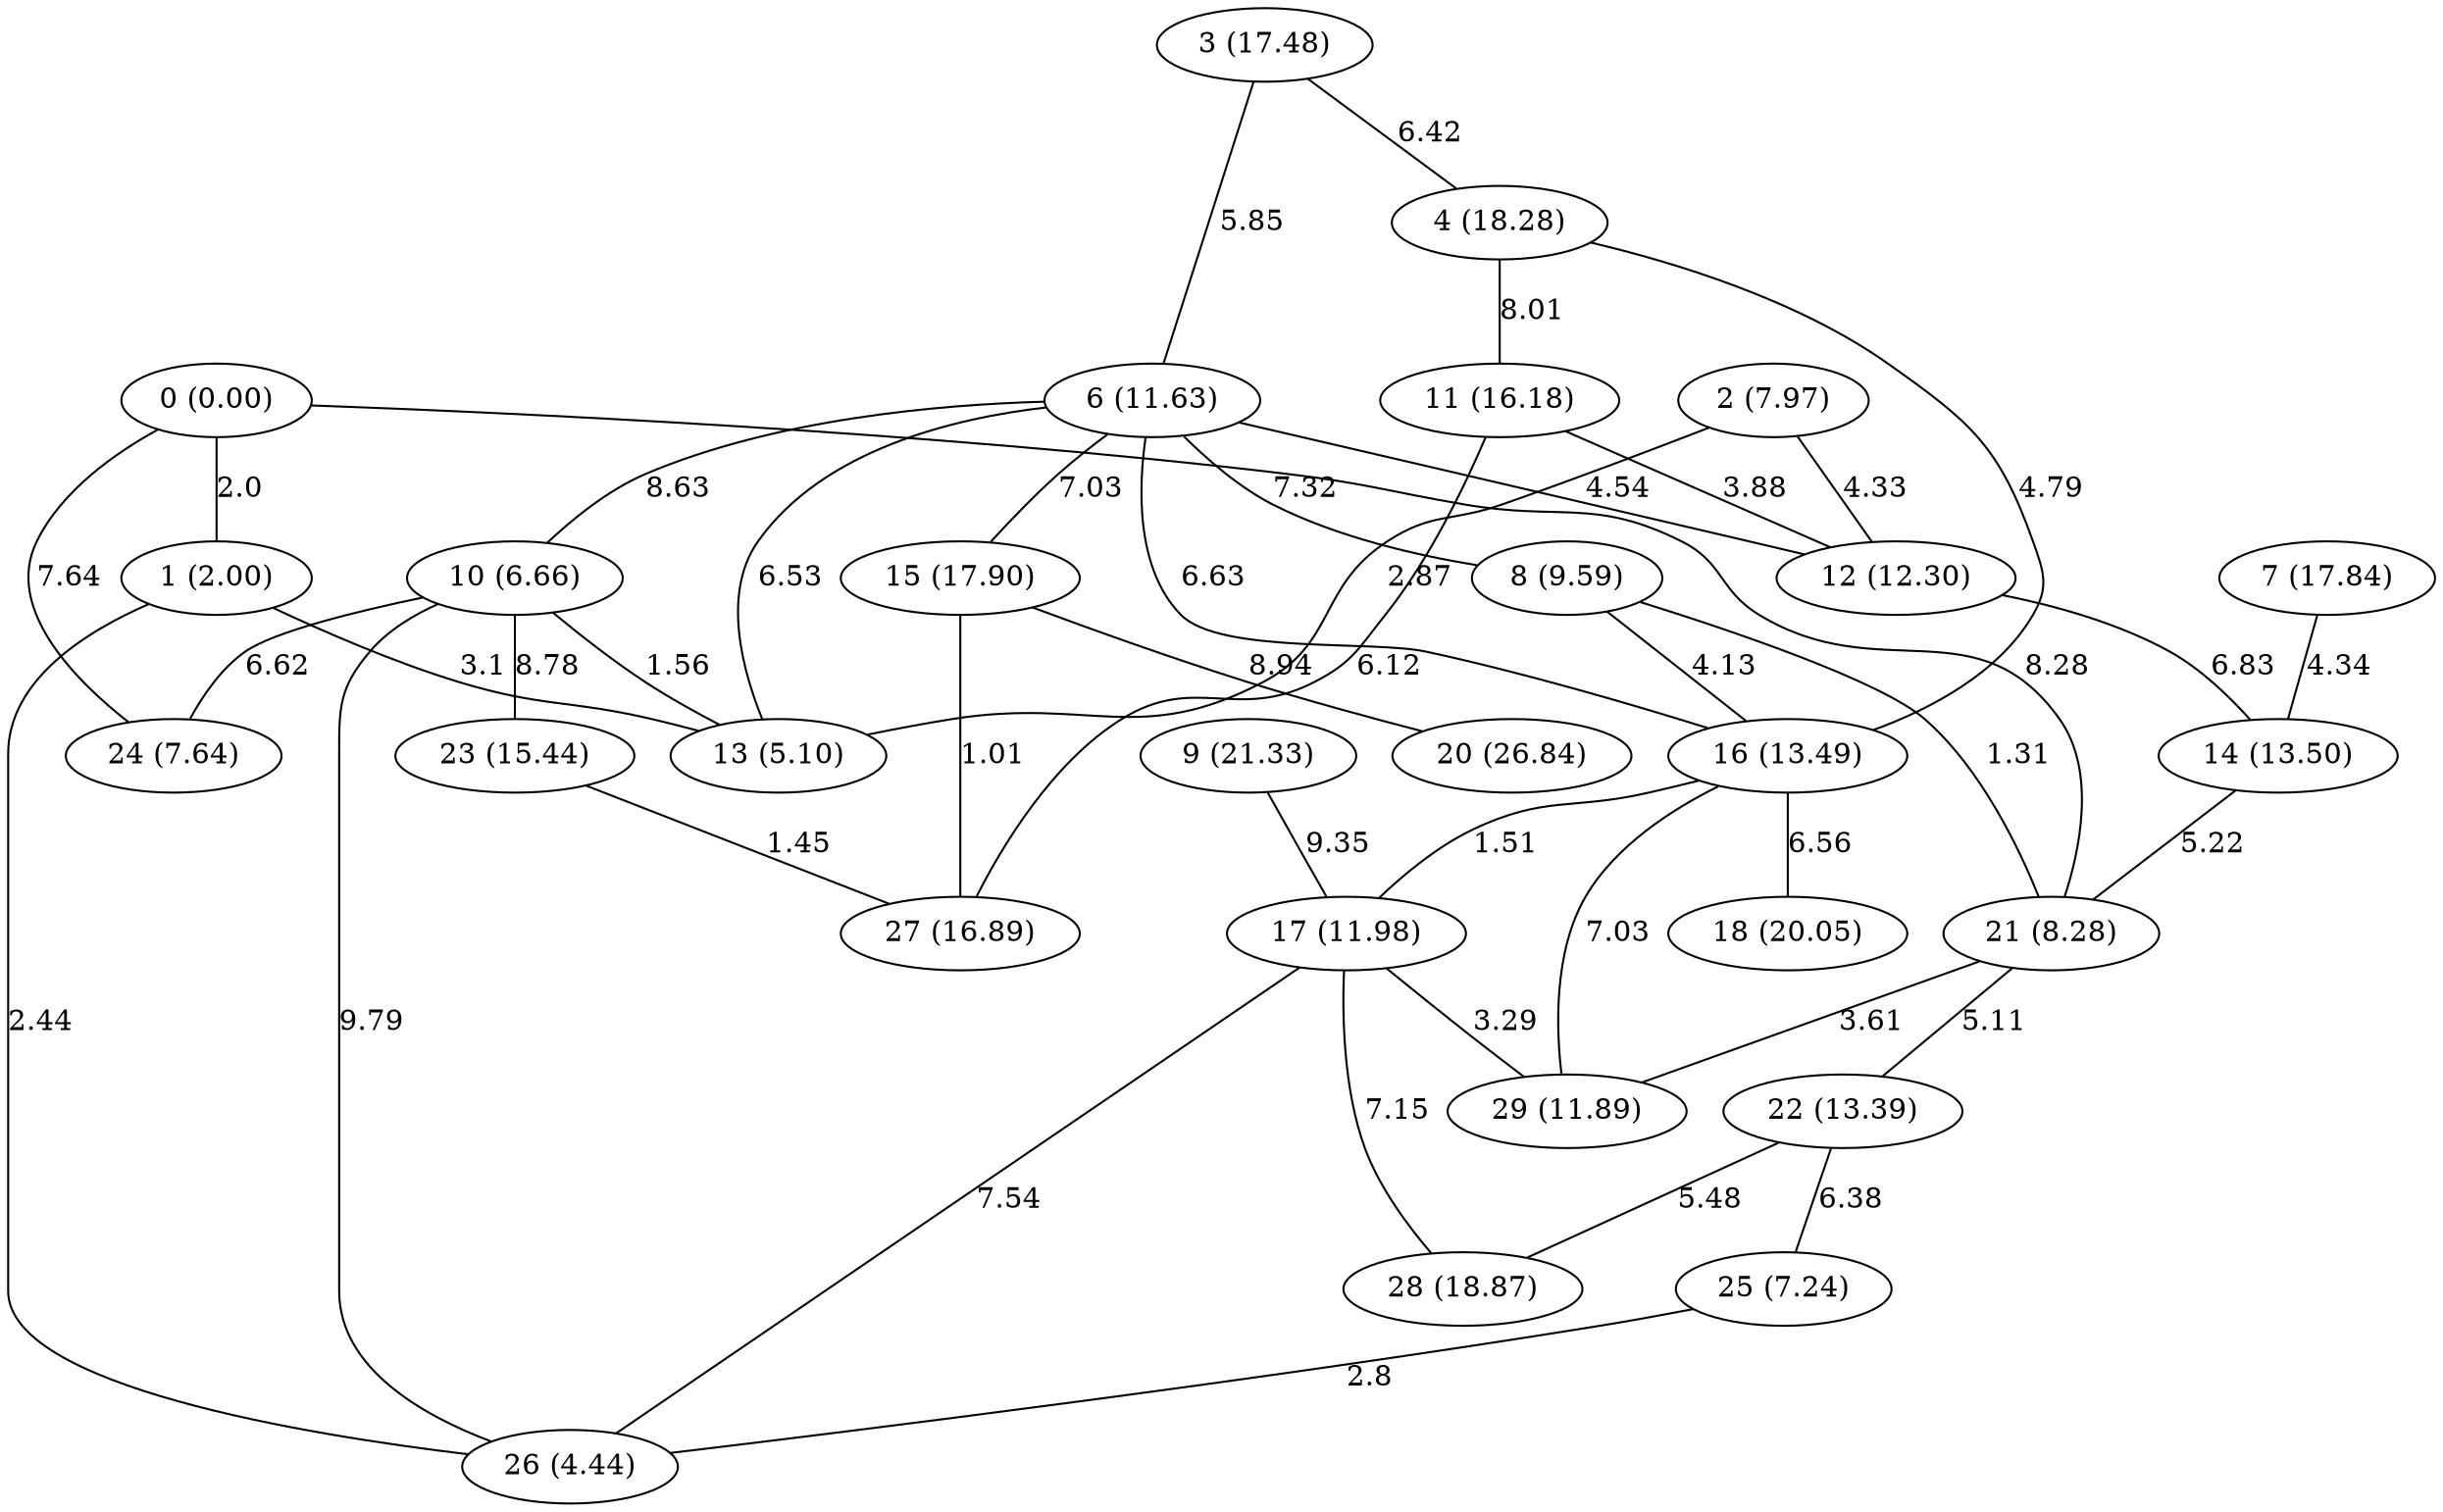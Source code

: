 graph G {
"0 (0.00)";
"1 (2.00)";
"2 (7.97)";
"3 (17.48)";
"4 (18.28)";
"6 (11.63)";
"7 (17.84)";
"8 (9.59)";
"9 (21.33)";
"10 (6.66)";
"11 (16.18)";
"12 (12.30)";
"13 (5.10)";
"14 (13.50)";
"15 (17.90)";
"16 (13.49)";
"17 (11.98)";
"18 (20.05)";
"20 (26.84)";
"21 (8.28)";
"22 (13.39)";
"23 (15.44)";
"24 (7.64)";
"25 (7.24)";
"26 (4.44)";
"27 (16.89)";
"28 (18.87)";
"29 (11.89)";
"10 (6.66)" -- "26 (4.44)" [label="9.79"];
"21 (8.28)" -- "29 (11.89)" [label="3.61"];
"8 (9.59)" -- "21 (8.28)" [label="1.31"];
"1 (2.00)" -- "13 (5.10)" [label="3.1"];
"25 (7.24)" -- "26 (4.44)" [label="2.8"];
"2 (7.97)" -- "13 (5.10)" [label="2.87"];
"16 (13.49)" -- "18 (20.05)" [label="6.56"];
"6 (11.63)" -- "16 (13.49)" [label="6.63"];
"10 (6.66)" -- "23 (15.44)" [label="8.78"];
"6 (11.63)" -- "13 (5.10)" [label="6.53"];
"17 (11.98)" -- "26 (4.44)" [label="7.54"];
"9 (21.33)" -- "17 (11.98)" [label="9.35"];
"21 (8.28)" -- "22 (13.39)" [label="5.11"];
"3 (17.48)" -- "4 (18.28)" [label="6.42"];
"2 (7.97)" -- "12 (12.30)" [label="4.33"];
"10 (6.66)" -- "13 (5.10)" [label="1.56"];
"4 (18.28)" -- "16 (13.49)" [label="4.79"];
"0 (0.00)" -- "24 (7.64)" [label="7.64"];
"6 (11.63)" -- "15 (17.90)" [label="7.03"];
"12 (12.30)" -- "14 (13.50)" [label="6.83"];
"1 (2.00)" -- "26 (4.44)" [label="2.44"];
"14 (13.50)" -- "21 (8.28)" [label="5.22"];
"11 (16.18)" -- "27 (16.89)" [label="6.12"];
"0 (0.00)" -- "1 (2.00)" [label="2.0"];
"0 (0.00)" -- "21 (8.28)" [label="8.28"];
"16 (13.49)" -- "17 (11.98)" [label="1.51"];
"16 (13.49)" -- "29 (11.89)" [label="7.03"];
"10 (6.66)" -- "24 (7.64)" [label="6.62"];
"17 (11.98)" -- "29 (11.89)" [label="3.29"];
"22 (13.39)" -- "28 (18.87)" [label="5.48"];
"6 (11.63)" -- "8 (9.59)" [label="7.32"];
"3 (17.48)" -- "6 (11.63)" [label="5.85"];
"17 (11.98)" -- "28 (18.87)" [label="7.15"];
"15 (17.90)" -- "20 (26.84)" [label="8.94"];
"15 (17.90)" -- "27 (16.89)" [label="1.01"];
"6 (11.63)" -- "12 (12.30)" [label="4.54"];
"4 (18.28)" -- "11 (16.18)" [label="8.01"];
"7 (17.84)" -- "14 (13.50)" [label="4.34"];
"11 (16.18)" -- "12 (12.30)" [label="3.88"];
"23 (15.44)" -- "27 (16.89)" [label="1.45"];
"6 (11.63)" -- "10 (6.66)" [label="8.63"];
"8 (9.59)" -- "16 (13.49)" [label="4.13"];
"22 (13.39)" -- "25 (7.24)" [label="6.38"];
}
